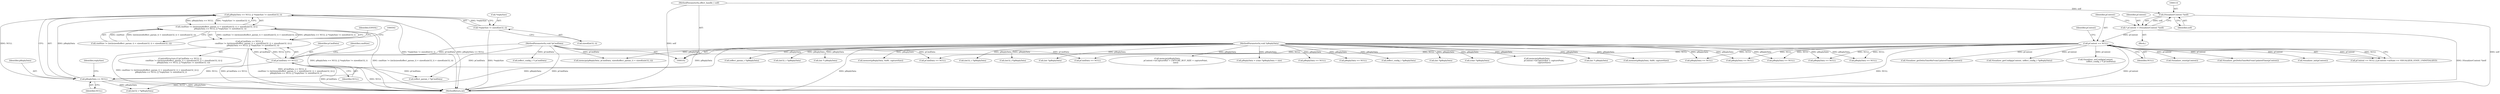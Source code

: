 digraph "1_Android_aeea52da00d210587fb3ed895de3d5f2e0264c88_11@API" {
"1000486" [label="(Call,pReplyData == NULL || *replySize != sizeof(int32_t))"];
"1000487" [label="(Call,pReplyData == NULL)"];
"1000108" [label="(MethodParameterIn,void *pReplyData)"];
"1000470" [label="(Call,pCmdData == NULL)"];
"1000106" [label="(MethodParameterIn,void *pCmdData)"];
"1000119" [label="(Call,pContext == NULL)"];
"1000111" [label="(Call,* pContext = (VisualizerContext *)self)"];
"1000113" [label="(Call,(VisualizerContext *)self)"];
"1000103" [label="(MethodParameterIn,effect_handle_t self)"];
"1000490" [label="(Call,*replySize != sizeof(int32_t))"];
"1000473" [label="(Call,cmdSize != (int)(sizeof(effect_param_t) + sizeof(uint32_t) + sizeof(uint32_t)) ||\n            pReplyData == NULL || *replySize != sizeof(int32_t))"];
"1000469" [label="(Call,pCmdData == NULL ||\n             cmdSize != (int)(sizeof(effect_param_t) + sizeof(uint32_t) + sizeof(uint32_t)) ||\n            pReplyData == NULL || *replySize != sizeof(int32_t))"];
"1000801" [label="(Call,Visualizer_getDeltaTimeMsFromUpdatedTime(pContext))"];
"1000468" [label="(ControlStructure,if (pCmdData == NULL ||\n             cmdSize != (int)(sizeof(effect_param_t) + sizeof(uint32_t) + sizeof(uint32_t)) ||\n            pReplyData == NULL || *replySize != sizeof(int32_t)))"];
"1000475" [label="(Identifier,cmdSize)"];
"1000674" [label="(Call,memset(pReplyData, 0x80, captureSize))"];
"1000112" [label="(Identifier,pContext)"];
"1000601" [label="(Call,(int32_t *)pReplyData)"];
"1000926" [label="(Call,(int32_t*)pReplyData)"];
"1000472" [label="(Identifier,NULL)"];
"1000195" [label="(Call,pReplyData == NULL)"];
"1000251" [label="(Call,(int *)pReplyData)"];
"1000115" [label="(Identifier,self)"];
"1000493" [label="(Call,sizeof(int32_t))"];
"1000207" [label="(Call,Visualizer_getConfig(pContext, (effect_config_t *)pReplyData))"];
"1000299" [label="(Call,pCmdData == NULL)"];
"1000739" [label="(Call,memcpy(pReplyData,\n                           pContext->mCaptureBuf + CAPTURE_BUF_SIZE + capturePoint,\n                           size))"];
"1000749" [label="(Call,pReplyData = (char *)pReplyData + size)"];
"1000108" [label="(MethodParameterIn,void *pReplyData)"];
"1000160" [label="(Call,pCmdData == NULL)"];
"1000186" [label="(Call,Visualizer_setConfig(pContext,\n                 (effect_config_t *) pCmdData))"];
"1000169" [label="(Call,pReplyData == NULL)"];
"1000491" [label="(Call,*replySize)"];
"1000492" [label="(Identifier,replySize)"];
"1000313" [label="(Call,pReplyData == NULL)"];
"1000996" [label="(MethodReturn,int)"];
"1000486" [label="(Call,pReplyData == NULL || *replySize != sizeof(int32_t))"];
"1000119" [label="(Call,pContext == NULL)"];
"1000474" [label="(Call,cmdSize != (int)(sizeof(effect_param_t) + sizeof(uint32_t) + sizeof(uint32_t)))"];
"1000209" [label="(Call,(effect_config_t *)pReplyData)"];
"1000498" [label="(Identifier,EINVAL)"];
"1000621" [label="(Call,pReplyData == NULL)"];
"1000113" [label="(Call,(VisualizerContext *)self)"];
"1000290" [label="(Call,(int *)pReplyData)"];
"1000752" [label="(Call,(char *)pReplyData)"];
"1000762" [label="(Call,memcpy(pReplyData,\n                       pContext->mCaptureBuf + capturePoint,\n                       captureSize))"];
"1000188" [label="(Call,(effect_config_t *) pCmdData)"];
"1000121" [label="(Identifier,NULL)"];
"1000214" [label="(Call,Visualizer_reset(pContext))"];
"1000642" [label="(Call,Visualizer_getDeltaTimeMsFromUpdatedTime(pContext))"];
"1000501" [label="(Call,(int32_t *)pReplyData)"];
"1000183" [label="(Call,(int *) pReplyData)"];
"1000220" [label="(Call,pReplyData == NULL)"];
"1000470" [label="(Call,pCmdData == NULL)"];
"1000490" [label="(Call,*replySize != sizeof(int32_t))"];
"1000779" [label="(Call,memset(pReplyData, 0x80, captureSize))"];
"1000137" [label="(Call,pReplyData == NULL)"];
"1000111" [label="(Call,* pContext = (VisualizerContext *)self)"];
"1000120" [label="(Identifier,pContext)"];
"1000471" [label="(Identifier,pCmdData)"];
"1000124" [label="(Identifier,pContext)"];
"1000489" [label="(Identifier,NULL)"];
"1000344" [label="(Call,(effect_param_t *)pReplyData)"];
"1000528" [label="(Call,(int32_t *)pReplyData)"];
"1000154" [label="(Call,Visualizer_init(pContext))"];
"1000103" [label="(MethodParameterIn,effect_handle_t self)"];
"1000333" [label="(Call,memcpy(pReplyData, pCmdData, sizeof(effect_param_t) + sizeof(uint32_t)))"];
"1000469" [label="(Call,pCmdData == NULL ||\n             cmdSize != (int)(sizeof(effect_param_t) + sizeof(uint32_t) + sizeof(uint32_t)) ||\n            pReplyData == NULL || *replySize != sizeof(int32_t))"];
"1000259" [label="(Call,pReplyData == NULL)"];
"1000109" [label="(Block,)"];
"1000151" [label="(Call,(int *) pReplyData)"];
"1000473" [label="(Call,cmdSize != (int)(sizeof(effect_param_t) + sizeof(uint32_t) + sizeof(uint32_t)) ||\n            pReplyData == NULL || *replySize != sizeof(int32_t))"];
"1000488" [label="(Identifier,pReplyData)"];
"1000118" [label="(Call,pContext == NULL || pContext->mState == VISUALIZER_STATE_UNINITIALIZED)"];
"1000508" [label="(Call,(effect_param_t *)pCmdData)"];
"1000106" [label="(MethodParameterIn,void *pCmdData)"];
"1000487" [label="(Call,pReplyData == NULL)"];
"1000486" -> "1000473"  [label="AST: "];
"1000486" -> "1000487"  [label="CFG: "];
"1000486" -> "1000490"  [label="CFG: "];
"1000487" -> "1000486"  [label="AST: "];
"1000490" -> "1000486"  [label="AST: "];
"1000473" -> "1000486"  [label="CFG: "];
"1000486" -> "1000996"  [label="DDG: *replySize != sizeof(int32_t)"];
"1000486" -> "1000996"  [label="DDG: pReplyData == NULL"];
"1000486" -> "1000473"  [label="DDG: pReplyData == NULL"];
"1000486" -> "1000473"  [label="DDG: *replySize != sizeof(int32_t)"];
"1000487" -> "1000486"  [label="DDG: pReplyData"];
"1000487" -> "1000486"  [label="DDG: NULL"];
"1000490" -> "1000486"  [label="DDG: *replySize"];
"1000487" -> "1000489"  [label="CFG: "];
"1000488" -> "1000487"  [label="AST: "];
"1000489" -> "1000487"  [label="AST: "];
"1000492" -> "1000487"  [label="CFG: "];
"1000487" -> "1000996"  [label="DDG: NULL"];
"1000487" -> "1000996"  [label="DDG: pReplyData"];
"1000108" -> "1000487"  [label="DDG: pReplyData"];
"1000470" -> "1000487"  [label="DDG: NULL"];
"1000487" -> "1000501"  [label="DDG: pReplyData"];
"1000108" -> "1000102"  [label="AST: "];
"1000108" -> "1000996"  [label="DDG: pReplyData"];
"1000108" -> "1000137"  [label="DDG: pReplyData"];
"1000108" -> "1000151"  [label="DDG: pReplyData"];
"1000108" -> "1000169"  [label="DDG: pReplyData"];
"1000108" -> "1000183"  [label="DDG: pReplyData"];
"1000108" -> "1000195"  [label="DDG: pReplyData"];
"1000108" -> "1000209"  [label="DDG: pReplyData"];
"1000108" -> "1000220"  [label="DDG: pReplyData"];
"1000108" -> "1000251"  [label="DDG: pReplyData"];
"1000108" -> "1000259"  [label="DDG: pReplyData"];
"1000108" -> "1000290"  [label="DDG: pReplyData"];
"1000108" -> "1000313"  [label="DDG: pReplyData"];
"1000108" -> "1000333"  [label="DDG: pReplyData"];
"1000108" -> "1000344"  [label="DDG: pReplyData"];
"1000108" -> "1000501"  [label="DDG: pReplyData"];
"1000108" -> "1000528"  [label="DDG: pReplyData"];
"1000108" -> "1000601"  [label="DDG: pReplyData"];
"1000108" -> "1000621"  [label="DDG: pReplyData"];
"1000108" -> "1000674"  [label="DDG: pReplyData"];
"1000108" -> "1000739"  [label="DDG: pReplyData"];
"1000108" -> "1000749"  [label="DDG: pReplyData"];
"1000108" -> "1000752"  [label="DDG: pReplyData"];
"1000108" -> "1000762"  [label="DDG: pReplyData"];
"1000108" -> "1000779"  [label="DDG: pReplyData"];
"1000108" -> "1000926"  [label="DDG: pReplyData"];
"1000470" -> "1000469"  [label="AST: "];
"1000470" -> "1000472"  [label="CFG: "];
"1000471" -> "1000470"  [label="AST: "];
"1000472" -> "1000470"  [label="AST: "];
"1000475" -> "1000470"  [label="CFG: "];
"1000469" -> "1000470"  [label="CFG: "];
"1000470" -> "1000996"  [label="DDG: NULL"];
"1000470" -> "1000996"  [label="DDG: pCmdData"];
"1000470" -> "1000469"  [label="DDG: pCmdData"];
"1000470" -> "1000469"  [label="DDG: NULL"];
"1000106" -> "1000470"  [label="DDG: pCmdData"];
"1000119" -> "1000470"  [label="DDG: NULL"];
"1000470" -> "1000508"  [label="DDG: pCmdData"];
"1000106" -> "1000102"  [label="AST: "];
"1000106" -> "1000996"  [label="DDG: pCmdData"];
"1000106" -> "1000160"  [label="DDG: pCmdData"];
"1000106" -> "1000188"  [label="DDG: pCmdData"];
"1000106" -> "1000299"  [label="DDG: pCmdData"];
"1000106" -> "1000333"  [label="DDG: pCmdData"];
"1000106" -> "1000508"  [label="DDG: pCmdData"];
"1000119" -> "1000118"  [label="AST: "];
"1000119" -> "1000121"  [label="CFG: "];
"1000120" -> "1000119"  [label="AST: "];
"1000121" -> "1000119"  [label="AST: "];
"1000124" -> "1000119"  [label="CFG: "];
"1000118" -> "1000119"  [label="CFG: "];
"1000119" -> "1000996"  [label="DDG: NULL"];
"1000119" -> "1000996"  [label="DDG: pContext"];
"1000119" -> "1000118"  [label="DDG: pContext"];
"1000119" -> "1000118"  [label="DDG: NULL"];
"1000111" -> "1000119"  [label="DDG: pContext"];
"1000119" -> "1000137"  [label="DDG: NULL"];
"1000119" -> "1000154"  [label="DDG: pContext"];
"1000119" -> "1000160"  [label="DDG: NULL"];
"1000119" -> "1000186"  [label="DDG: pContext"];
"1000119" -> "1000195"  [label="DDG: NULL"];
"1000119" -> "1000207"  [label="DDG: pContext"];
"1000119" -> "1000214"  [label="DDG: pContext"];
"1000119" -> "1000220"  [label="DDG: NULL"];
"1000119" -> "1000259"  [label="DDG: NULL"];
"1000119" -> "1000299"  [label="DDG: NULL"];
"1000119" -> "1000621"  [label="DDG: NULL"];
"1000119" -> "1000642"  [label="DDG: pContext"];
"1000119" -> "1000801"  [label="DDG: pContext"];
"1000111" -> "1000109"  [label="AST: "];
"1000111" -> "1000113"  [label="CFG: "];
"1000112" -> "1000111"  [label="AST: "];
"1000113" -> "1000111"  [label="AST: "];
"1000120" -> "1000111"  [label="CFG: "];
"1000111" -> "1000996"  [label="DDG: (VisualizerContext *)self"];
"1000113" -> "1000111"  [label="DDG: self"];
"1000113" -> "1000115"  [label="CFG: "];
"1000114" -> "1000113"  [label="AST: "];
"1000115" -> "1000113"  [label="AST: "];
"1000113" -> "1000996"  [label="DDG: self"];
"1000103" -> "1000113"  [label="DDG: self"];
"1000103" -> "1000102"  [label="AST: "];
"1000103" -> "1000996"  [label="DDG: self"];
"1000490" -> "1000493"  [label="CFG: "];
"1000491" -> "1000490"  [label="AST: "];
"1000493" -> "1000490"  [label="AST: "];
"1000490" -> "1000996"  [label="DDG: *replySize"];
"1000473" -> "1000469"  [label="AST: "];
"1000473" -> "1000474"  [label="CFG: "];
"1000474" -> "1000473"  [label="AST: "];
"1000469" -> "1000473"  [label="CFG: "];
"1000473" -> "1000996"  [label="DDG: pReplyData == NULL || *replySize != sizeof(int32_t)"];
"1000473" -> "1000996"  [label="DDG: cmdSize != (int)(sizeof(effect_param_t) + sizeof(uint32_t) + sizeof(uint32_t))"];
"1000473" -> "1000469"  [label="DDG: cmdSize != (int)(sizeof(effect_param_t) + sizeof(uint32_t) + sizeof(uint32_t))"];
"1000473" -> "1000469"  [label="DDG: pReplyData == NULL || *replySize != sizeof(int32_t)"];
"1000474" -> "1000473"  [label="DDG: cmdSize"];
"1000474" -> "1000473"  [label="DDG: (int)(sizeof(effect_param_t) + sizeof(uint32_t) + sizeof(uint32_t))"];
"1000469" -> "1000468"  [label="AST: "];
"1000498" -> "1000469"  [label="CFG: "];
"1000502" -> "1000469"  [label="CFG: "];
"1000469" -> "1000996"  [label="DDG: pCmdData == NULL ||\n             cmdSize != (int)(sizeof(effect_param_t) + sizeof(uint32_t) + sizeof(uint32_t)) ||\n            pReplyData == NULL || *replySize != sizeof(int32_t)"];
"1000469" -> "1000996"  [label="DDG: cmdSize != (int)(sizeof(effect_param_t) + sizeof(uint32_t) + sizeof(uint32_t)) ||\n            pReplyData == NULL || *replySize != sizeof(int32_t)"];
"1000469" -> "1000996"  [label="DDG: pCmdData == NULL"];
}
